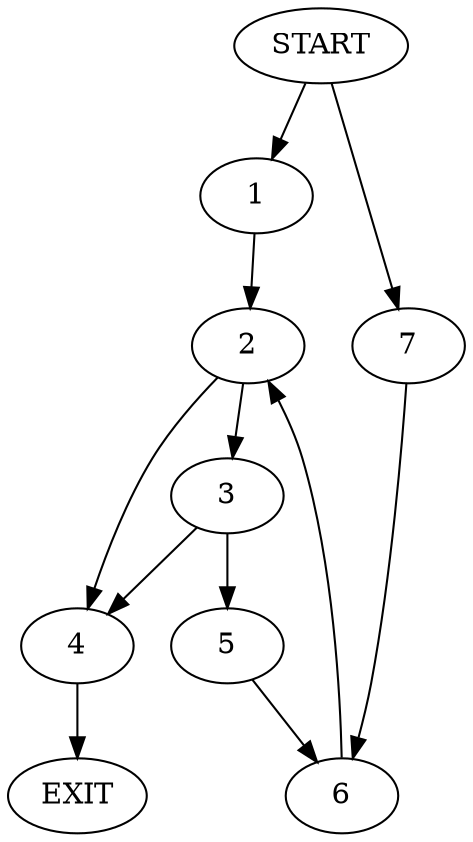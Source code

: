 digraph {
0 [label="START"]
8 [label="EXIT"]
0 -> 1
1 -> 2
2 -> 3
2 -> 4
4 -> 8
3 -> 4
3 -> 5
5 -> 6
6 -> 2
0 -> 7
7 -> 6
}
